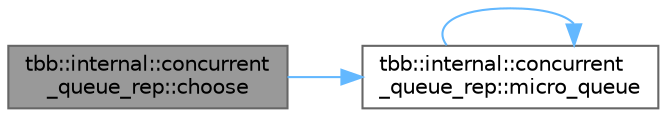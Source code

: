 digraph "tbb::internal::concurrent_queue_rep::choose"
{
 // LATEX_PDF_SIZE
  bgcolor="transparent";
  edge [fontname=Helvetica,fontsize=10,labelfontname=Helvetica,labelfontsize=10];
  node [fontname=Helvetica,fontsize=10,shape=box,height=0.2,width=0.4];
  rankdir="LR";
  Node1 [id="Node000001",label="tbb::internal::concurrent\l_queue_rep::choose",height=0.2,width=0.4,color="gray40", fillcolor="grey60", style="filled", fontcolor="black",tooltip=" "];
  Node1 -> Node2 [id="edge1_Node000001_Node000002",color="steelblue1",style="solid",tooltip=" "];
  Node2 [id="Node000002",label="tbb::internal::concurrent\l_queue_rep::micro_queue",height=0.2,width=0.4,color="grey40", fillcolor="white", style="filled",URL="$classtbb_1_1internal_1_1concurrent__queue__rep.html#a62f9ac6fd9e15be139d0925d4e8d5142",tooltip=" "];
  Node2 -> Node2 [id="edge2_Node000002_Node000002",color="steelblue1",style="solid",tooltip=" "];
}
